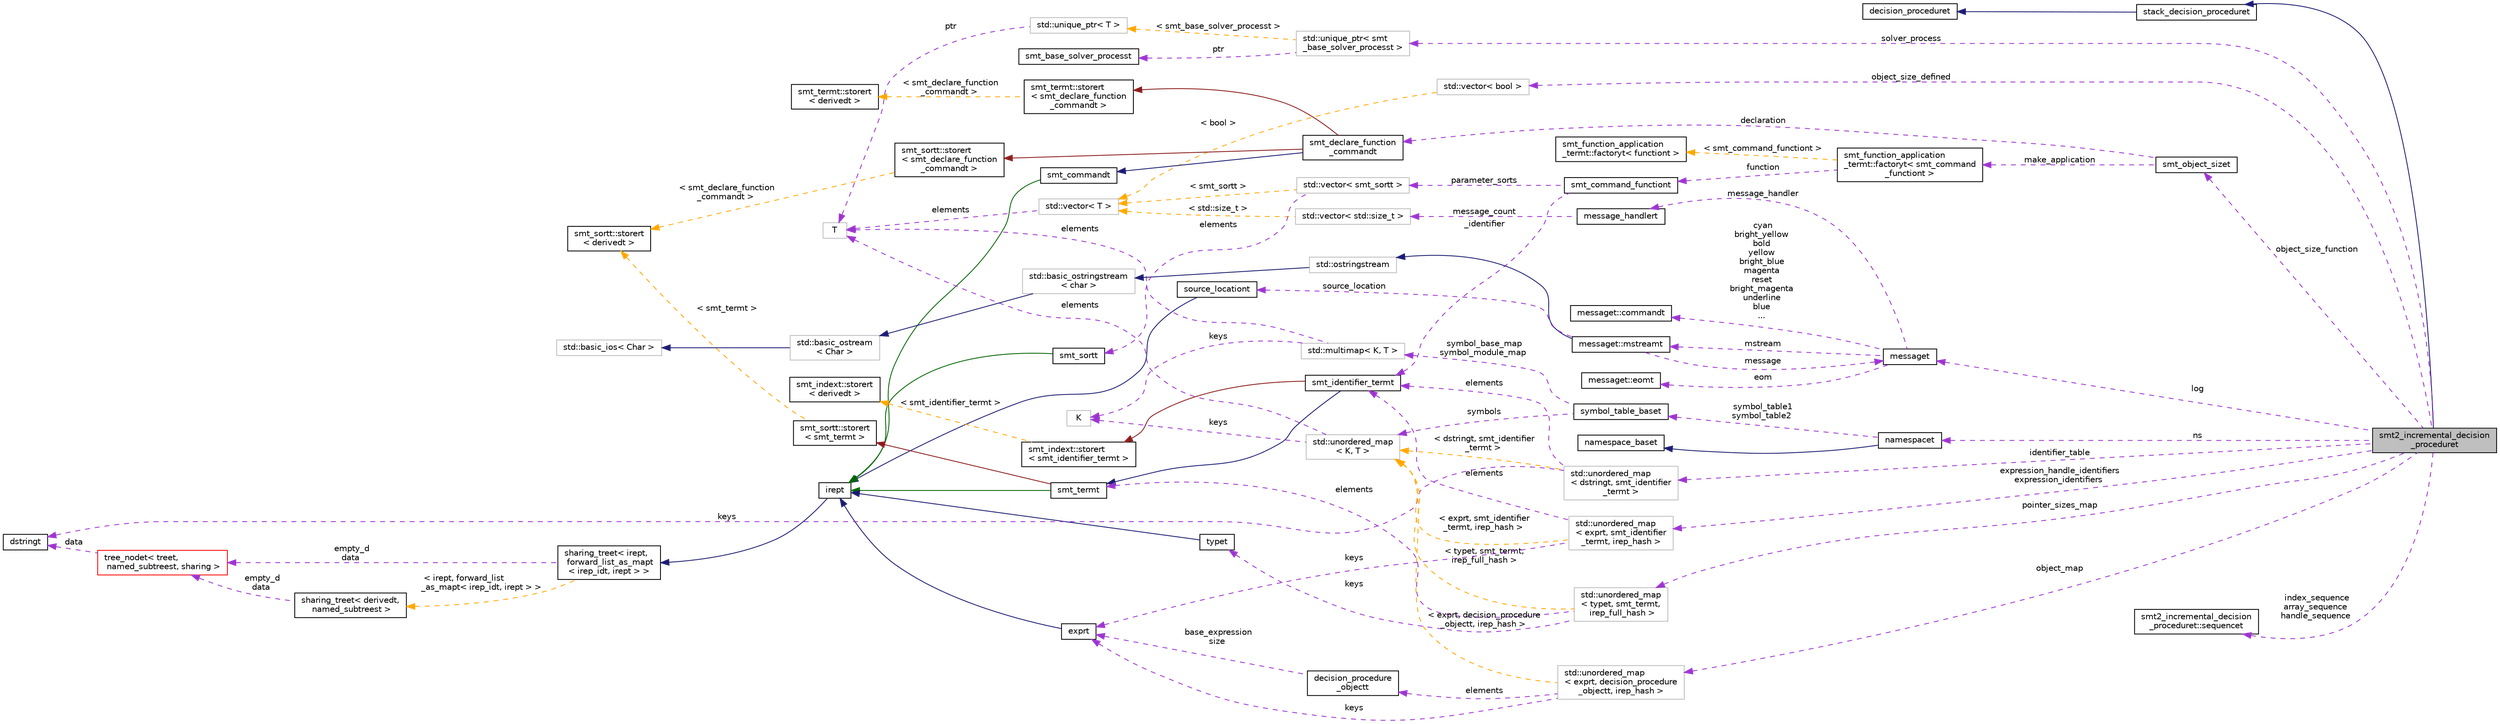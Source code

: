 digraph "smt2_incremental_decision_proceduret"
{
 // LATEX_PDF_SIZE
  bgcolor="transparent";
  edge [fontname="Helvetica",fontsize="10",labelfontname="Helvetica",labelfontsize="10"];
  node [fontname="Helvetica",fontsize="10",shape=record];
  rankdir="LR";
  Node1 [label="smt2_incremental_decision\l_proceduret",height=0.2,width=0.4,color="black", fillcolor="grey75", style="filled", fontcolor="black",tooltip=" "];
  Node2 -> Node1 [dir="back",color="midnightblue",fontsize="10",style="solid",fontname="Helvetica"];
  Node2 [label="stack_decision_proceduret",height=0.2,width=0.4,color="black",URL="$classstack__decision__proceduret.html",tooltip=" "];
  Node3 -> Node2 [dir="back",color="midnightblue",fontsize="10",style="solid",fontname="Helvetica"];
  Node3 [label="decision_proceduret",height=0.2,width=0.4,color="black",URL="$classdecision__proceduret.html",tooltip=" "];
  Node4 -> Node1 [dir="back",color="darkorchid3",fontsize="10",style="dashed",label=" identifier_table" ,fontname="Helvetica"];
  Node4 [label="std::unordered_map\l\< dstringt, smt_identifier\l_termt \>",height=0.2,width=0.4,color="grey75",tooltip=" "];
  Node5 -> Node4 [dir="back",color="darkorchid3",fontsize="10",style="dashed",label=" elements" ,fontname="Helvetica"];
  Node5 [label="smt_identifier_termt",height=0.2,width=0.4,color="black",URL="$classsmt__identifier__termt.html",tooltip="Stores identifiers in unescaped and unquoted form."];
  Node6 -> Node5 [dir="back",color="midnightblue",fontsize="10",style="solid",fontname="Helvetica"];
  Node6 [label="smt_termt",height=0.2,width=0.4,color="black",URL="$classsmt__termt.html",tooltip=" "];
  Node7 -> Node6 [dir="back",color="darkgreen",fontsize="10",style="solid",fontname="Helvetica"];
  Node7 [label="irept",height=0.2,width=0.4,color="black",URL="$classirept.html",tooltip="There are a large number of kinds of tree structured or tree-like data in CPROVER."];
  Node8 -> Node7 [dir="back",color="midnightblue",fontsize="10",style="solid",fontname="Helvetica"];
  Node8 [label="sharing_treet\< irept,\l forward_list_as_mapt\l\< irep_idt, irept \> \>",height=0.2,width=0.4,color="black",URL="$classsharing__treet.html",tooltip=" "];
  Node9 -> Node8 [dir="back",color="darkorchid3",fontsize="10",style="dashed",label=" empty_d\ndata" ,fontname="Helvetica"];
  Node9 [label="tree_nodet\< treet,\l named_subtreest, sharing \>",height=0.2,width=0.4,color="red",URL="$classtree__nodet.html",tooltip="A node with data in a tree, it contains:"];
  Node14 -> Node9 [dir="back",color="darkorchid3",fontsize="10",style="dashed",label=" data" ,fontname="Helvetica"];
  Node14 [label="dstringt",height=0.2,width=0.4,color="black",URL="$classdstringt.html",tooltip="dstringt has one field, an unsigned integer no which is an index into a static table of strings."];
  Node15 -> Node8 [dir="back",color="orange",fontsize="10",style="dashed",label=" \< irept, forward_list\l_as_mapt\< irep_idt, irept \> \>" ,fontname="Helvetica"];
  Node15 [label="sharing_treet\< derivedt,\l named_subtreest \>",height=0.2,width=0.4,color="black",URL="$classsharing__treet.html",tooltip="Base class for tree-like data structures with sharing."];
  Node9 -> Node15 [dir="back",color="darkorchid3",fontsize="10",style="dashed",label=" empty_d\ndata" ,fontname="Helvetica"];
  Node16 -> Node6 [dir="back",color="firebrick4",fontsize="10",style="solid",fontname="Helvetica"];
  Node16 [label="smt_sortt::storert\l\< smt_termt \>",height=0.2,width=0.4,color="black",URL="$classsmt__sortt_1_1storert.html",tooltip=" "];
  Node17 -> Node16 [dir="back",color="orange",fontsize="10",style="dashed",label=" \< smt_termt \>" ,fontname="Helvetica"];
  Node17 [label="smt_sortt::storert\l\< derivedt \>",height=0.2,width=0.4,color="black",URL="$classsmt__sortt_1_1storert.html",tooltip="Class for adding the ability to up and down cast smt_sortt to and from irept."];
  Node18 -> Node5 [dir="back",color="firebrick4",fontsize="10",style="solid",fontname="Helvetica"];
  Node18 [label="smt_indext::storert\l\< smt_identifier_termt \>",height=0.2,width=0.4,color="black",URL="$classsmt__indext_1_1storert.html",tooltip=" "];
  Node19 -> Node18 [dir="back",color="orange",fontsize="10",style="dashed",label=" \< smt_identifier_termt \>" ,fontname="Helvetica"];
  Node19 [label="smt_indext::storert\l\< derivedt \>",height=0.2,width=0.4,color="black",URL="$classsmt__indext_1_1storert.html",tooltip="Class for adding the ability to up and down cast smt_indext to and from irept."];
  Node14 -> Node4 [dir="back",color="darkorchid3",fontsize="10",style="dashed",label=" keys" ,fontname="Helvetica"];
  Node20 -> Node4 [dir="back",color="orange",fontsize="10",style="dashed",label=" \< dstringt, smt_identifier\l_termt \>" ,fontname="Helvetica"];
  Node20 [label="std::unordered_map\l\< K, T \>",height=0.2,width=0.4,color="grey75",tooltip="STL class."];
  Node21 -> Node20 [dir="back",color="darkorchid3",fontsize="10",style="dashed",label=" keys" ,fontname="Helvetica"];
  Node21 [label="K",height=0.2,width=0.4,color="grey75",tooltip=" "];
  Node13 -> Node20 [dir="back",color="darkorchid3",fontsize="10",style="dashed",label=" elements" ,fontname="Helvetica"];
  Node13 [label="T",height=0.2,width=0.4,color="grey75",tooltip=" "];
  Node22 -> Node1 [dir="back",color="darkorchid3",fontsize="10",style="dashed",label=" expression_handle_identifiers\nexpression_identifiers" ,fontname="Helvetica"];
  Node22 [label="std::unordered_map\l\< exprt, smt_identifier\l_termt, irep_hash \>",height=0.2,width=0.4,color="grey75",tooltip=" "];
  Node5 -> Node22 [dir="back",color="darkorchid3",fontsize="10",style="dashed",label=" elements" ,fontname="Helvetica"];
  Node23 -> Node22 [dir="back",color="darkorchid3",fontsize="10",style="dashed",label=" keys" ,fontname="Helvetica"];
  Node23 [label="exprt",height=0.2,width=0.4,color="black",URL="$classexprt.html",tooltip="Base class for all expressions."];
  Node7 -> Node23 [dir="back",color="midnightblue",fontsize="10",style="solid",fontname="Helvetica"];
  Node20 -> Node22 [dir="back",color="orange",fontsize="10",style="dashed",label=" \< exprt, smt_identifier\l_termt, irep_hash \>" ,fontname="Helvetica"];
  Node24 -> Node1 [dir="back",color="darkorchid3",fontsize="10",style="dashed",label=" log" ,fontname="Helvetica"];
  Node24 [label="messaget",height=0.2,width=0.4,color="black",URL="$classmessaget.html",tooltip="Class that provides messages with a built-in verbosity 'level'."];
  Node25 -> Node24 [dir="back",color="darkorchid3",fontsize="10",style="dashed",label=" message_handler" ,fontname="Helvetica"];
  Node25 [label="message_handlert",height=0.2,width=0.4,color="black",URL="$classmessage__handlert.html",tooltip=" "];
  Node26 -> Node25 [dir="back",color="darkorchid3",fontsize="10",style="dashed",label=" message_count" ,fontname="Helvetica"];
  Node26 [label="std::vector\< std::size_t \>",height=0.2,width=0.4,color="grey75",tooltip=" "];
  Node12 -> Node26 [dir="back",color="orange",fontsize="10",style="dashed",label=" \< std::size_t \>" ,fontname="Helvetica"];
  Node12 [label="std::vector\< T \>",height=0.2,width=0.4,color="grey75",tooltip="STL class."];
  Node13 -> Node12 [dir="back",color="darkorchid3",fontsize="10",style="dashed",label=" elements" ,fontname="Helvetica"];
  Node27 -> Node24 [dir="back",color="darkorchid3",fontsize="10",style="dashed",label=" cyan\nbright_yellow\nbold\nyellow\nbright_blue\nmagenta\nreset\nbright_magenta\nunderline\nblue\n..." ,fontname="Helvetica"];
  Node27 [label="messaget::commandt",height=0.2,width=0.4,color="black",URL="$classmessaget_1_1commandt.html",tooltip=" "];
  Node28 -> Node24 [dir="back",color="darkorchid3",fontsize="10",style="dashed",label=" mstream" ,fontname="Helvetica"];
  Node28 [label="messaget::mstreamt",height=0.2,width=0.4,color="black",URL="$classmessaget_1_1mstreamt.html",tooltip=" "];
  Node29 -> Node28 [dir="back",color="midnightblue",fontsize="10",style="solid",fontname="Helvetica"];
  Node29 [label="std::ostringstream",height=0.2,width=0.4,color="grey75",tooltip="STL class."];
  Node30 -> Node29 [dir="back",color="midnightblue",fontsize="10",style="solid",fontname="Helvetica"];
  Node30 [label="std::basic_ostringstream\l\< char \>",height=0.2,width=0.4,color="grey75",tooltip="STL class."];
  Node31 -> Node30 [dir="back",color="midnightblue",fontsize="10",style="solid",fontname="Helvetica"];
  Node31 [label="std::basic_ostream\l\< Char \>",height=0.2,width=0.4,color="grey75",tooltip="STL class."];
  Node32 -> Node31 [dir="back",color="midnightblue",fontsize="10",style="solid",fontname="Helvetica"];
  Node32 [label="std::basic_ios\< Char \>",height=0.2,width=0.4,color="grey75",tooltip="STL class."];
  Node24 -> Node28 [dir="back",color="darkorchid3",fontsize="10",style="dashed",label=" message" ,fontname="Helvetica"];
  Node34 -> Node28 [dir="back",color="darkorchid3",fontsize="10",style="dashed",label=" source_location" ,fontname="Helvetica"];
  Node34 [label="source_locationt",height=0.2,width=0.4,color="black",URL="$classsource__locationt.html",tooltip=" "];
  Node7 -> Node34 [dir="back",color="midnightblue",fontsize="10",style="solid",fontname="Helvetica"];
  Node35 -> Node24 [dir="back",color="darkorchid3",fontsize="10",style="dashed",label=" eom" ,fontname="Helvetica"];
  Node35 [label="messaget::eomt",height=0.2,width=0.4,color="black",URL="$classmessaget_1_1eomt.html",tooltip=" "];
  Node36 -> Node1 [dir="back",color="darkorchid3",fontsize="10",style="dashed",label=" pointer_sizes_map" ,fontname="Helvetica"];
  Node36 [label="std::unordered_map\l\< typet, smt_termt,\l irep_full_hash \>",height=0.2,width=0.4,color="grey75",tooltip=" "];
  Node37 -> Node36 [dir="back",color="darkorchid3",fontsize="10",style="dashed",label=" keys" ,fontname="Helvetica"];
  Node37 [label="typet",height=0.2,width=0.4,color="black",URL="$classtypet.html",tooltip="The type of an expression, extends irept."];
  Node7 -> Node37 [dir="back",color="midnightblue",fontsize="10",style="solid",fontname="Helvetica"];
  Node6 -> Node36 [dir="back",color="darkorchid3",fontsize="10",style="dashed",label=" elements" ,fontname="Helvetica"];
  Node20 -> Node36 [dir="back",color="orange",fontsize="10",style="dashed",label=" \< typet, smt_termt,\l irep_full_hash \>" ,fontname="Helvetica"];
  Node38 -> Node1 [dir="back",color="darkorchid3",fontsize="10",style="dashed",label=" object_size_function" ,fontname="Helvetica"];
  Node38 [label="smt_object_sizet",height=0.2,width=0.4,color="black",URL="$structsmt__object__sizet.html",tooltip="Specifics of how the object size lookup is implemented in SMT terms."];
  Node39 -> Node38 [dir="back",color="darkorchid3",fontsize="10",style="dashed",label=" declaration" ,fontname="Helvetica"];
  Node39 [label="smt_declare_function\l_commandt",height=0.2,width=0.4,color="black",URL="$classsmt__declare__function__commandt.html",tooltip=" "];
  Node40 -> Node39 [dir="back",color="midnightblue",fontsize="10",style="solid",fontname="Helvetica"];
  Node40 [label="smt_commandt",height=0.2,width=0.4,color="black",URL="$classsmt__commandt.html",tooltip=" "];
  Node7 -> Node40 [dir="back",color="darkgreen",fontsize="10",style="solid",fontname="Helvetica"];
  Node41 -> Node39 [dir="back",color="firebrick4",fontsize="10",style="solid",fontname="Helvetica"];
  Node41 [label="smt_sortt::storert\l\< smt_declare_function\l_commandt \>",height=0.2,width=0.4,color="black",URL="$classsmt__sortt_1_1storert.html",tooltip=" "];
  Node17 -> Node41 [dir="back",color="orange",fontsize="10",style="dashed",label=" \< smt_declare_function\l_commandt \>" ,fontname="Helvetica"];
  Node42 -> Node39 [dir="back",color="firebrick4",fontsize="10",style="solid",fontname="Helvetica"];
  Node42 [label="smt_termt::storert\l\< smt_declare_function\l_commandt \>",height=0.2,width=0.4,color="black",URL="$classsmt__termt_1_1storert.html",tooltip=" "];
  Node43 -> Node42 [dir="back",color="orange",fontsize="10",style="dashed",label=" \< smt_declare_function\l_commandt \>" ,fontname="Helvetica"];
  Node43 [label="smt_termt::storert\l\< derivedt \>",height=0.2,width=0.4,color="black",URL="$classsmt__termt_1_1storert.html",tooltip="Class for adding the ability to up and down cast smt_termt to and from irept."];
  Node44 -> Node38 [dir="back",color="darkorchid3",fontsize="10",style="dashed",label=" make_application" ,fontname="Helvetica"];
  Node44 [label="smt_function_application\l_termt::factoryt\< smt_command\l_functiont \>",height=0.2,width=0.4,color="black",URL="$classsmt__function__application__termt_1_1factoryt.html",tooltip=" "];
  Node45 -> Node44 [dir="back",color="darkorchid3",fontsize="10",style="dashed",label=" function" ,fontname="Helvetica"];
  Node45 [label="smt_command_functiont",height=0.2,width=0.4,color="black",URL="$classsmt__command__functiont.html",tooltip="A function generated from a command."];
  Node5 -> Node45 [dir="back",color="darkorchid3",fontsize="10",style="dashed",label=" _identifier" ,fontname="Helvetica"];
  Node46 -> Node45 [dir="back",color="darkorchid3",fontsize="10",style="dashed",label=" parameter_sorts" ,fontname="Helvetica"];
  Node46 [label="std::vector\< smt_sortt \>",height=0.2,width=0.4,color="grey75",tooltip=" "];
  Node47 -> Node46 [dir="back",color="darkorchid3",fontsize="10",style="dashed",label=" elements" ,fontname="Helvetica"];
  Node47 [label="smt_sortt",height=0.2,width=0.4,color="black",URL="$classsmt__sortt.html",tooltip=" "];
  Node7 -> Node47 [dir="back",color="darkgreen",fontsize="10",style="solid",fontname="Helvetica"];
  Node12 -> Node46 [dir="back",color="orange",fontsize="10",style="dashed",label=" \< smt_sortt \>" ,fontname="Helvetica"];
  Node48 -> Node44 [dir="back",color="orange",fontsize="10",style="dashed",label=" \< smt_command_functiont \>" ,fontname="Helvetica"];
  Node48 [label="smt_function_application\l_termt::factoryt\< functiont \>",height=0.2,width=0.4,color="black",URL="$classsmt__function__application__termt_1_1factoryt.html",tooltip=" "];
  Node49 -> Node1 [dir="back",color="darkorchid3",fontsize="10",style="dashed",label=" solver_process" ,fontname="Helvetica"];
  Node49 [label="std::unique_ptr\< smt\l_base_solver_processt \>",height=0.2,width=0.4,color="grey75",tooltip=" "];
  Node50 -> Node49 [dir="back",color="darkorchid3",fontsize="10",style="dashed",label=" ptr" ,fontname="Helvetica"];
  Node50 [label="smt_base_solver_processt",height=0.2,width=0.4,color="black",URL="$classsmt__base__solver__processt.html",tooltip=" "];
  Node51 -> Node49 [dir="back",color="orange",fontsize="10",style="dashed",label=" \< smt_base_solver_processt \>" ,fontname="Helvetica"];
  Node51 [label="std::unique_ptr\< T \>",height=0.2,width=0.4,color="grey75",tooltip="STL class."];
  Node13 -> Node51 [dir="back",color="darkorchid3",fontsize="10",style="dashed",label=" ptr" ,fontname="Helvetica"];
  Node52 -> Node1 [dir="back",color="darkorchid3",fontsize="10",style="dashed",label=" ns" ,fontname="Helvetica"];
  Node52 [label="namespacet",height=0.2,width=0.4,color="black",URL="$classnamespacet.html",tooltip="A namespacet is essentially one or two symbol tables bound together, to allow for symbol lookups in t..."];
  Node53 -> Node52 [dir="back",color="midnightblue",fontsize="10",style="solid",fontname="Helvetica"];
  Node53 [label="namespace_baset",height=0.2,width=0.4,color="black",URL="$classnamespace__baset.html",tooltip="Basic interface for a namespace."];
  Node54 -> Node52 [dir="back",color="darkorchid3",fontsize="10",style="dashed",label=" symbol_table1\nsymbol_table2" ,fontname="Helvetica"];
  Node54 [label="symbol_table_baset",height=0.2,width=0.4,color="black",URL="$classsymbol__table__baset.html",tooltip="The symbol table base class interface."];
  Node55 -> Node54 [dir="back",color="darkorchid3",fontsize="10",style="dashed",label=" symbol_base_map\nsymbol_module_map" ,fontname="Helvetica"];
  Node55 [label="std::multimap\< K, T \>",height=0.2,width=0.4,color="grey75",tooltip="STL class."];
  Node21 -> Node55 [dir="back",color="darkorchid3",fontsize="10",style="dashed",label=" keys" ,fontname="Helvetica"];
  Node13 -> Node55 [dir="back",color="darkorchid3",fontsize="10",style="dashed",label=" elements" ,fontname="Helvetica"];
  Node20 -> Node54 [dir="back",color="darkorchid3",fontsize="10",style="dashed",label=" symbols" ,fontname="Helvetica"];
  Node56 -> Node1 [dir="back",color="darkorchid3",fontsize="10",style="dashed",label=" object_map" ,fontname="Helvetica"];
  Node56 [label="std::unordered_map\l\< exprt, decision_procedure\l_objectt, irep_hash \>",height=0.2,width=0.4,color="grey75",tooltip=" "];
  Node23 -> Node56 [dir="back",color="darkorchid3",fontsize="10",style="dashed",label=" keys" ,fontname="Helvetica"];
  Node57 -> Node56 [dir="back",color="darkorchid3",fontsize="10",style="dashed",label=" elements" ,fontname="Helvetica"];
  Node57 [label="decision_procedure\l_objectt",height=0.2,width=0.4,color="black",URL="$structdecision__procedure__objectt.html",tooltip="Information the decision procedure holds about each object."];
  Node23 -> Node57 [dir="back",color="darkorchid3",fontsize="10",style="dashed",label=" base_expression\nsize" ,fontname="Helvetica"];
  Node20 -> Node56 [dir="back",color="orange",fontsize="10",style="dashed",label=" \< exprt, decision_procedure\l_objectt, irep_hash \>" ,fontname="Helvetica"];
  Node58 -> Node1 [dir="back",color="darkorchid3",fontsize="10",style="dashed",label=" object_size_defined" ,fontname="Helvetica"];
  Node58 [label="std::vector\< bool \>",height=0.2,width=0.4,color="grey75",tooltip=" "];
  Node12 -> Node58 [dir="back",color="orange",fontsize="10",style="dashed",label=" \< bool \>" ,fontname="Helvetica"];
  Node59 -> Node1 [dir="back",color="darkorchid3",fontsize="10",style="dashed",label=" index_sequence\narray_sequence\nhandle_sequence" ,fontname="Helvetica"];
  Node59 [label="smt2_incremental_decision\l_proceduret::sequencet",height=0.2,width=0.4,color="black",URL="$classsmt2__incremental__decision__proceduret_1_1sequencet.html",tooltip="Generators of sequences of uniquely identifying numbers used for naming SMT functions introduced by t..."];
}
